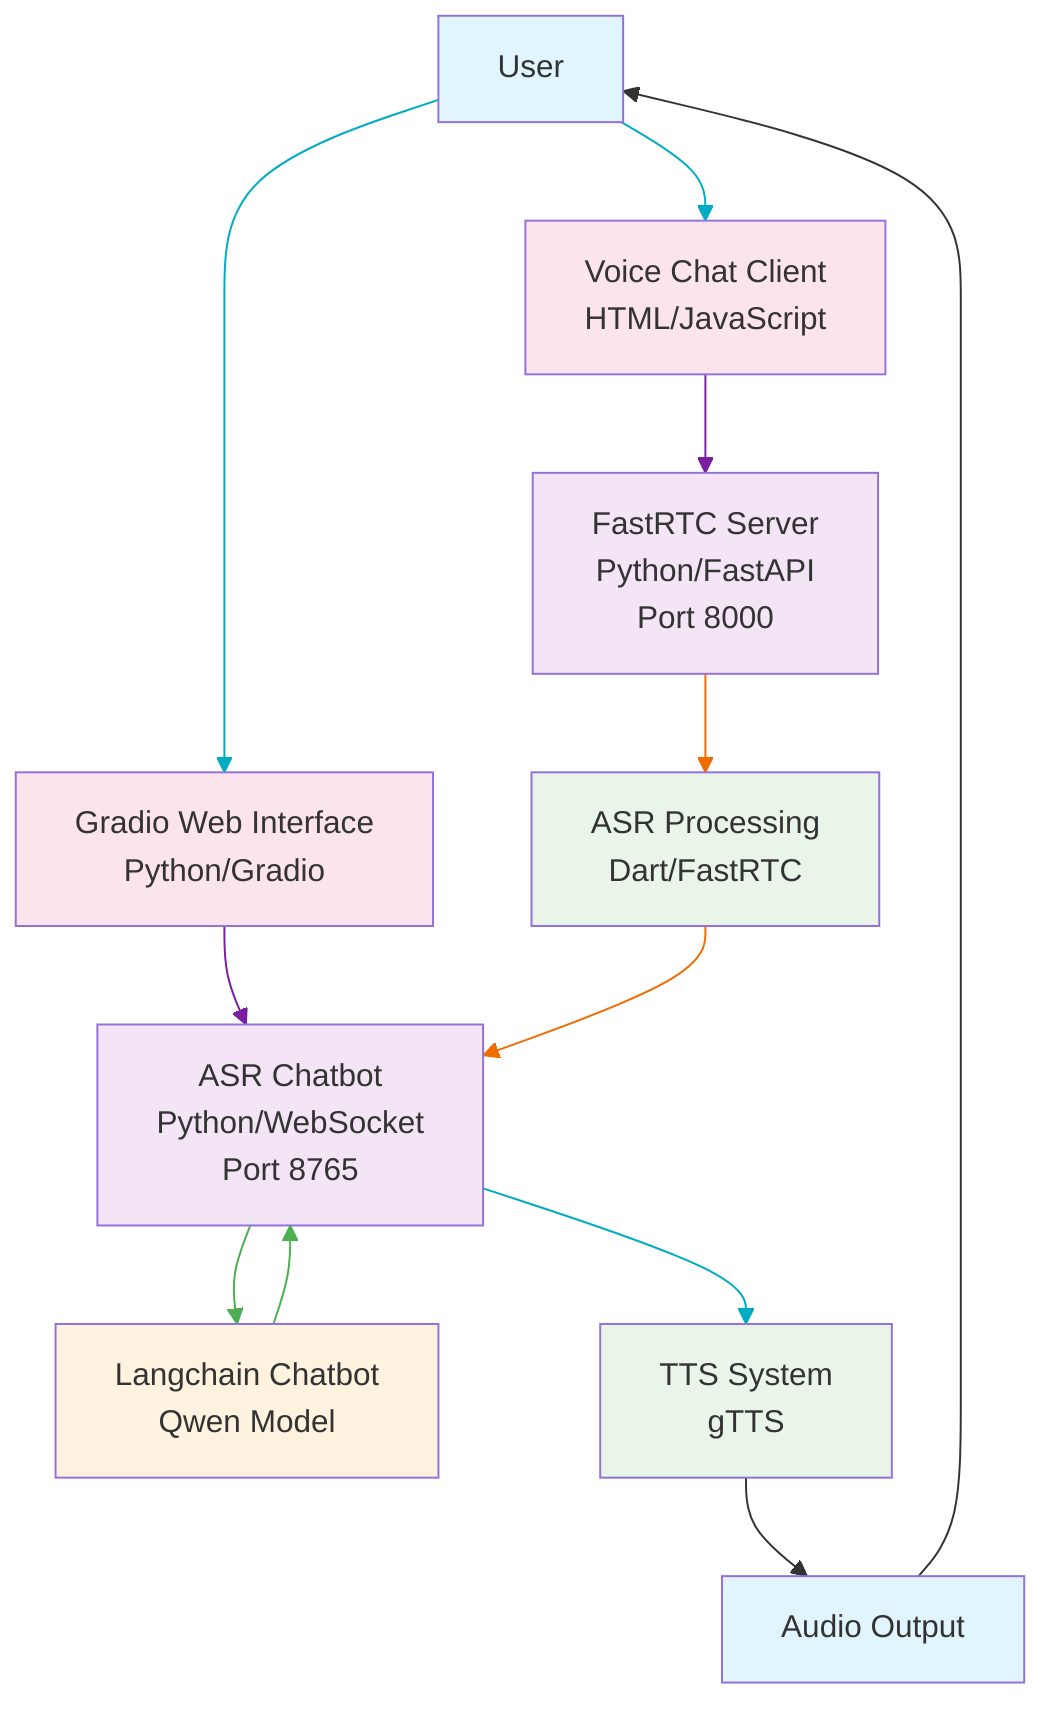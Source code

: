 graph TD
    A[User] --> B[Voice Chat Client<br/>HTML/JavaScript]
    A --> C[Gradio Web Interface<br/>Python/Gradio]

    B --> D[FastRTC Server<br/>Python/FastAPI<br/>Port 8000]
    C --> E[ASR Chatbot<br/>Python/WebSocket<br/>Port 8765]

    D --> F[ASR Processing<br/>Dart/FastRTC]
    F --> E

    E --> G[Langchain Chatbot<br/>Qwen Model]
    G --> E

    E --> H[TTS System<br/>gTTS]
    H --> I[Audio Output]

    I --> A

    style A fill:#e1f5fe
    style B fill:#fce4ec
    style C fill:#fce4ec
    style D fill:#f3e5f5
    style E fill:#f3e5f5
    style F fill:#e8f5e8
    style G fill:#fff3e0
    style H fill:#e8f5e8
    style I fill:#e1f5fe

    linkStyle 0 stroke:#00acc1
    linkStyle 1 stroke:#00acc1
    linkStyle 2 stroke:#7b1fa2
    linkStyle 3 stroke:#7b1fa2
    linkStyle 4 stroke:#ef6c00
    linkStyle 5 stroke:#ef6c00
    linkStyle 6 stroke:#4caf50
    linkStyle 7 stroke:#4caf50
    linkStyle 8 stroke:#00acc1